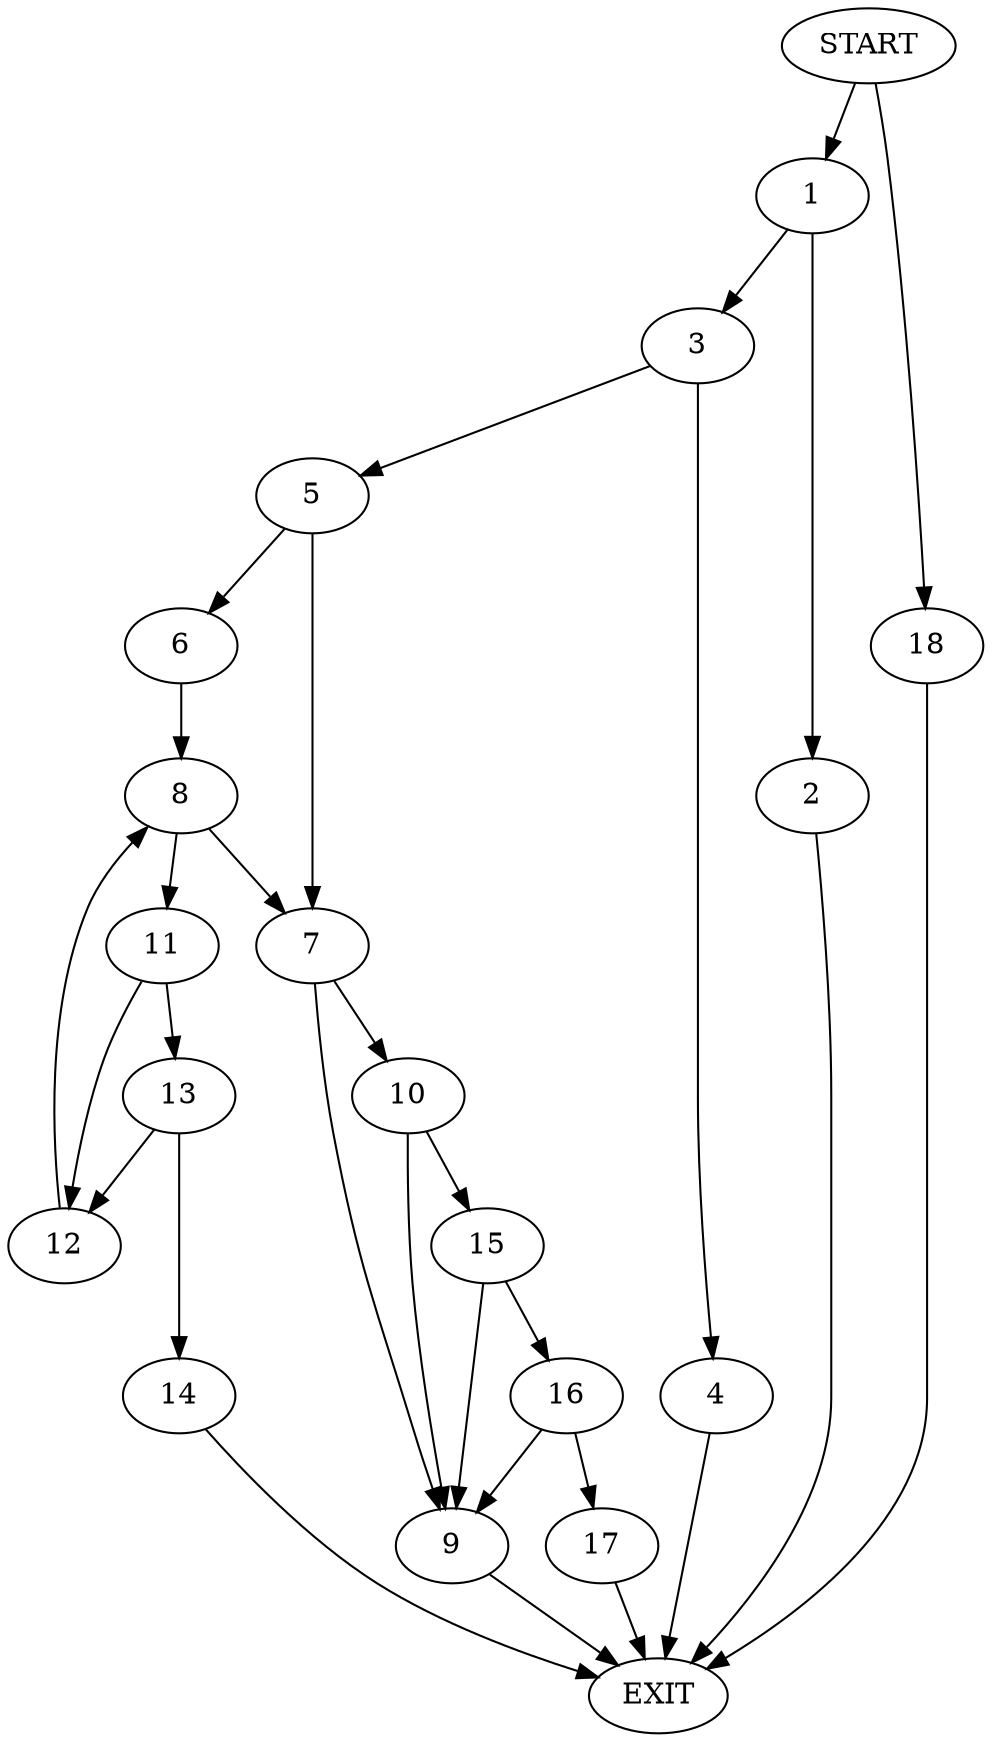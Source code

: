 digraph {
0 [label="START"]
19 [label="EXIT"]
0 -> 1
1 -> 2
1 -> 3
3 -> 4
3 -> 5
2 -> 19
5 -> 6
5 -> 7
4 -> 19
6 -> 8
7 -> 9
7 -> 10
8 -> 11
8 -> 7
11 -> 12
11 -> 13
13 -> 12
13 -> 14
12 -> 8
14 -> 19
10 -> 9
10 -> 15
9 -> 19
15 -> 9
15 -> 16
16 -> 9
16 -> 17
17 -> 19
0 -> 18
18 -> 19
}
